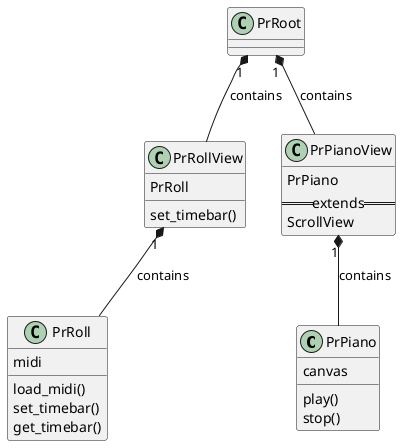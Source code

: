 @startuml

Class PrPiano {
    canvas
    play()
    stop()
}

Class PrRoll {
    midi
    load_midi()
    set_timebar()
    get_timebar()
}

Class PrZoomView {
    child_x
    --
    load_child()
    ==extends==
    ScrollView
}

Class PrRollView {
    PrRoll
    set_timebar()
}

Class PrPianoView {
    PrPiano  
    ==extends==
    ScrollView
}

hide PrZoomView

PrRoot "1" *-- PrPianoView : contains
PrRoot "1" *-- PrRollView : contains

PrPianoView "1" *-- PrPiano : contains
PrRollView "1" *-- PrRoll : contains

PrRollView <|-- PrZoomView : extends

@enduml